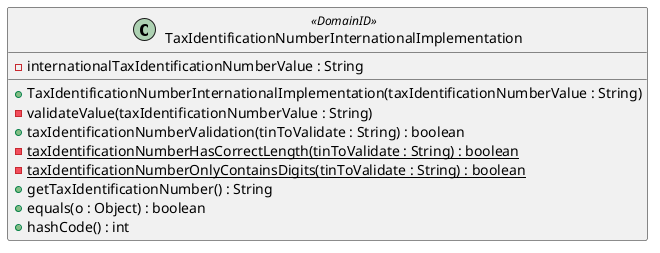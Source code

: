 @startuml

class TaxIdentificationNumberInternationalImplementation <<DomainID>> {

    - internationalTaxIdentificationNumberValue : String

    +TaxIdentificationNumberInternationalImplementation(taxIdentificationNumberValue : String)
    -validateValue(taxIdentificationNumberValue : String)
    +taxIdentificationNumberValidation(tinToValidate : String) : boolean
    -taxIdentificationNumberHasCorrectLength(tinToValidate : String) : boolean {static}
    -taxIdentificationNumberOnlyContainsDigits(tinToValidate : String) : boolean {static}
    + getTaxIdentificationNumber() : String
    +equals(o : Object) : boolean
    +hashCode() : int

}

@enduml